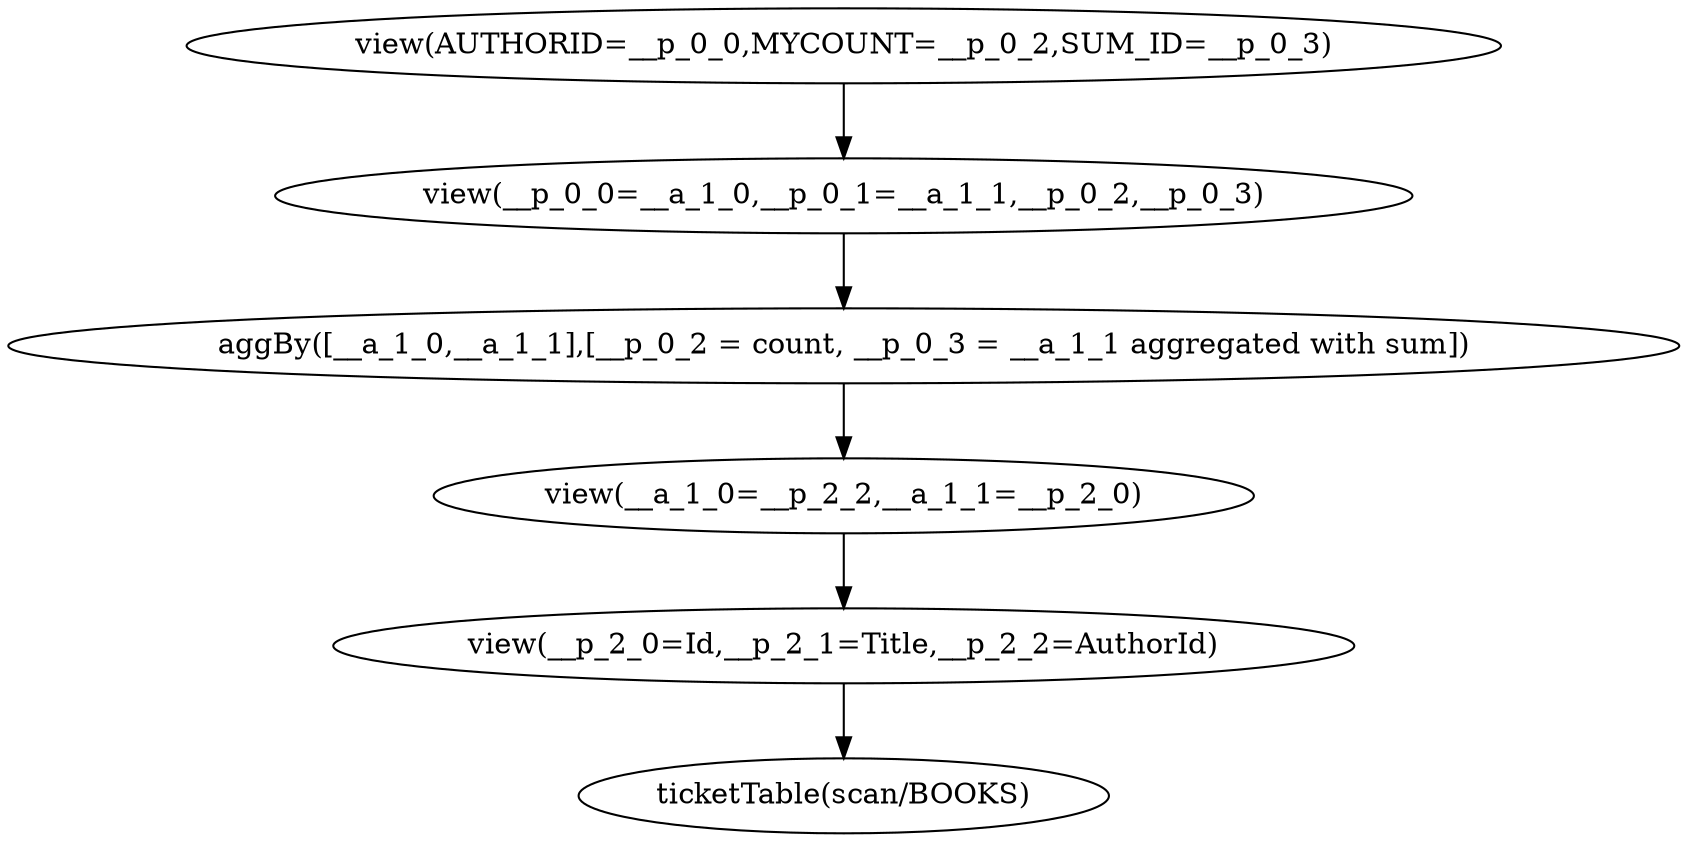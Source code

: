 digraph {
"op_0" ["label"="ticketTable(scan/BOOKS)"]
"op_1" ["label"="view(__p_2_0=Id,__p_2_1=Title,__p_2_2=AuthorId)"]
"op_2" ["label"="view(__a_1_0=__p_2_2,__a_1_1=__p_2_0)"]
"op_3" ["label"="aggBy([__a_1_0,__a_1_1],[__p_0_2 = count, __p_0_3 = __a_1_1 aggregated with sum])"]
"op_4" ["label"="view(__p_0_0=__a_1_0,__p_0_1=__a_1_1,__p_0_2,__p_0_3)"]
"op_5" ["label"="view(AUTHORID=__p_0_0,MYCOUNT=__p_0_2,SUM_ID=__p_0_3)"]
"op_1" -> "op_0"
"op_2" -> "op_1"
"op_3" -> "op_2"
"op_4" -> "op_3"
"op_5" -> "op_4"
}